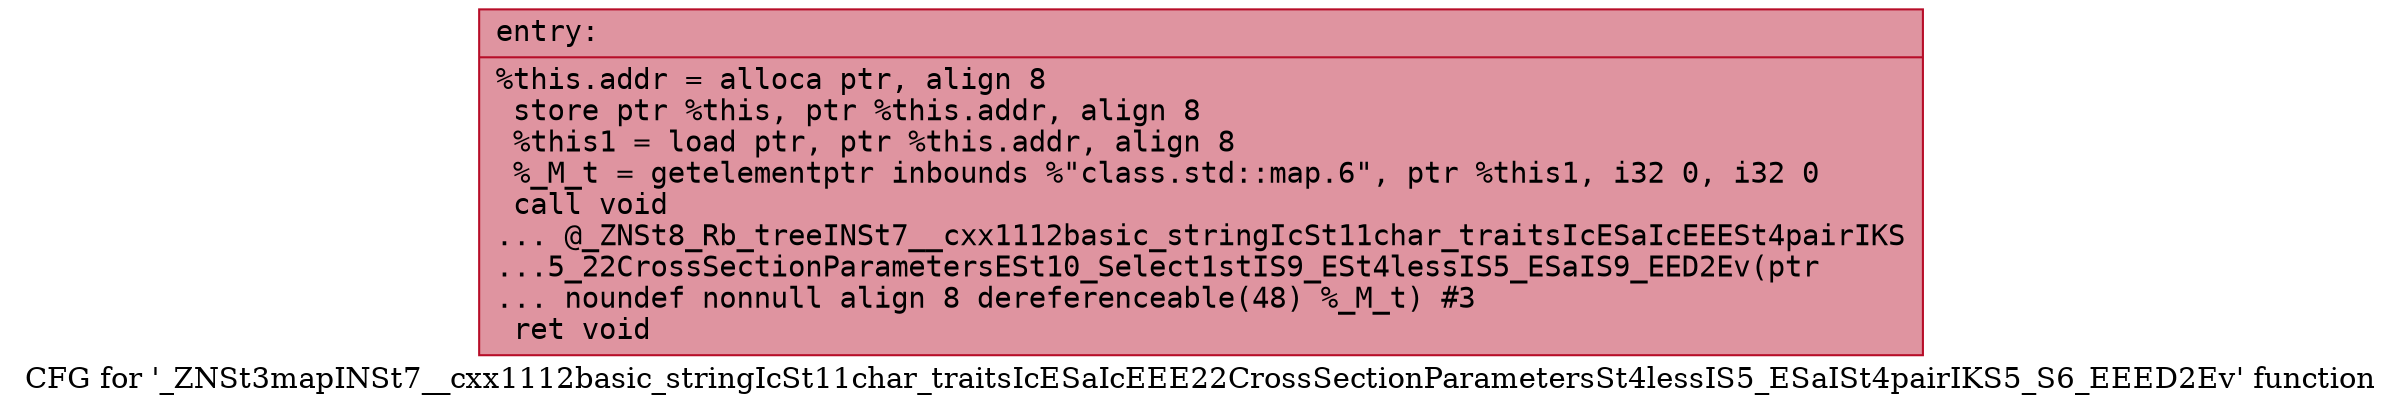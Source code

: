 digraph "CFG for '_ZNSt3mapINSt7__cxx1112basic_stringIcSt11char_traitsIcESaIcEEE22CrossSectionParametersSt4lessIS5_ESaISt4pairIKS5_S6_EEED2Ev' function" {
	label="CFG for '_ZNSt3mapINSt7__cxx1112basic_stringIcSt11char_traitsIcESaIcEEE22CrossSectionParametersSt4lessIS5_ESaISt4pairIKS5_S6_EEED2Ev' function";

	Node0x562c4e4b51f0 [shape=record,color="#b70d28ff", style=filled, fillcolor="#b70d2870" fontname="Courier",label="{entry:\l|  %this.addr = alloca ptr, align 8\l  store ptr %this, ptr %this.addr, align 8\l  %this1 = load ptr, ptr %this.addr, align 8\l  %_M_t = getelementptr inbounds %\"class.std::map.6\", ptr %this1, i32 0, i32 0\l  call void\l... @_ZNSt8_Rb_treeINSt7__cxx1112basic_stringIcSt11char_traitsIcESaIcEEESt4pairIKS\l...5_22CrossSectionParametersESt10_Select1stIS9_ESt4lessIS5_ESaIS9_EED2Ev(ptr\l... noundef nonnull align 8 dereferenceable(48) %_M_t) #3\l  ret void\l}"];
}
